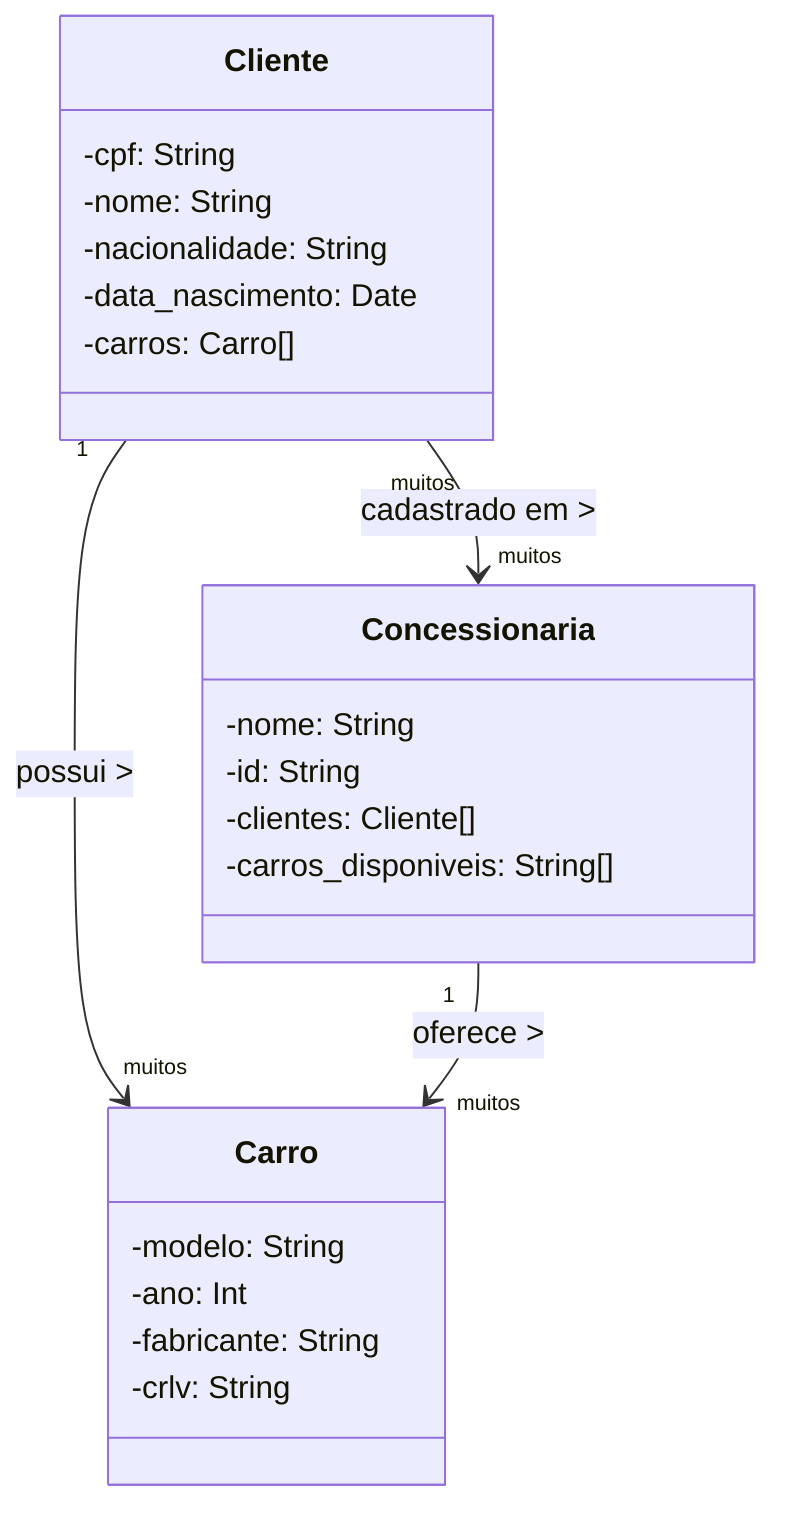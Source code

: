 classDiagram
    class Carro {
        -modelo: String
        -ano: Int
        -fabricante: String
        -crlv: String
    }

    class Cliente {
        -cpf: String
        -nome: String
        -nacionalidade: String
        -data_nascimento: Date
        -carros: Carro[]
    }

    class Concessionaria {
        -nome: String
        -id: String
        -clientes: Cliente[]
        -carros_disponiveis: String[]
    }

    Cliente "1" --> "muitos" Carro : possui >
    Concessionaria "1" --> "muitos" Carro : oferece >
    Cliente "muitos" --> "muitos" Concessionaria : cadastrado em >